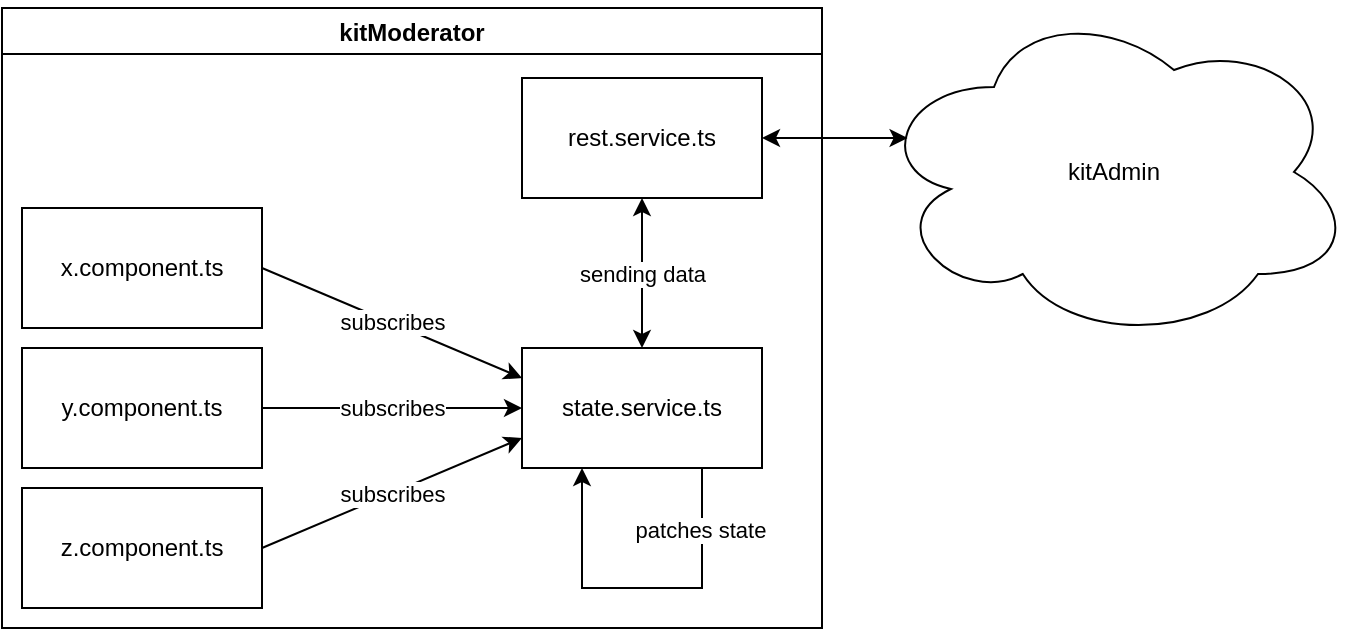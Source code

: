 <mxfile version="20.0.4" type="device"><diagram id="TVo7nChH-zF94lLPdJEz" name="Page-1"><mxGraphModel dx="1422" dy="754" grid="1" gridSize="10" guides="1" tooltips="1" connect="1" arrows="1" fold="1" page="1" pageScale="1" pageWidth="827" pageHeight="1169" math="0" shadow="0"><root><mxCell id="0"/><mxCell id="1" parent="0"/><mxCell id="nERu6-ndi3wFCOFbTbAG-1" value="kitAdmin" style="ellipse;shape=cloud;whiteSpace=wrap;html=1;" vertex="1" parent="1"><mxGeometry x="736" y="67" width="240" height="170" as="geometry"/></mxCell><mxCell id="nERu6-ndi3wFCOFbTbAG-4" value="rest.service.ts" style="rounded=0;whiteSpace=wrap;html=1;" vertex="1" parent="1"><mxGeometry x="560" y="105" width="120" height="60" as="geometry"/></mxCell><mxCell id="nERu6-ndi3wFCOFbTbAG-5" value="" style="endArrow=classic;startArrow=classic;html=1;rounded=0;exitX=1;exitY=0.5;exitDx=0;exitDy=0;entryX=0.07;entryY=0.4;entryDx=0;entryDy=0;entryPerimeter=0;" edge="1" parent="1" source="nERu6-ndi3wFCOFbTbAG-4" target="nERu6-ndi3wFCOFbTbAG-1"><mxGeometry width="50" height="50" relative="1" as="geometry"><mxPoint x="800" y="190" as="sourcePoint"/><mxPoint x="850" y="140" as="targetPoint"/></mxGeometry></mxCell><mxCell id="nERu6-ndi3wFCOFbTbAG-6" value="state.service.ts" style="rounded=0;whiteSpace=wrap;html=1;" vertex="1" parent="1"><mxGeometry x="560" y="240" width="120" height="60" as="geometry"/></mxCell><mxCell id="nERu6-ndi3wFCOFbTbAG-7" value="x.component.ts" style="rounded=0;whiteSpace=wrap;html=1;" vertex="1" parent="1"><mxGeometry x="310" y="170" width="120" height="60" as="geometry"/></mxCell><mxCell id="nERu6-ndi3wFCOFbTbAG-10" value="" style="endArrow=classic;html=1;rounded=0;exitX=0.75;exitY=1;exitDx=0;exitDy=0;entryX=0.25;entryY=1;entryDx=0;entryDy=0;" edge="1" parent="1" source="nERu6-ndi3wFCOFbTbAG-6" target="nERu6-ndi3wFCOFbTbAG-6"><mxGeometry width="50" height="50" relative="1" as="geometry"><mxPoint x="740" y="290" as="sourcePoint"/><mxPoint x="790" y="240" as="targetPoint"/><Array as="points"><mxPoint x="650" y="360"/><mxPoint x="590" y="360"/></Array></mxGeometry></mxCell><mxCell id="nERu6-ndi3wFCOFbTbAG-11" value="patches state" style="edgeLabel;html=1;align=center;verticalAlign=middle;resizable=0;points=[];" vertex="1" connectable="0" parent="nERu6-ndi3wFCOFbTbAG-10"><mxGeometry x="-0.659" y="-1" relative="1" as="geometry"><mxPoint as="offset"/></mxGeometry></mxCell><mxCell id="nERu6-ndi3wFCOFbTbAG-12" value="sending data" style="endArrow=classic;startArrow=classic;html=1;rounded=0;entryX=0.5;entryY=1;entryDx=0;entryDy=0;exitX=0.5;exitY=0;exitDx=0;exitDy=0;" edge="1" parent="1" source="nERu6-ndi3wFCOFbTbAG-6" target="nERu6-ndi3wFCOFbTbAG-4"><mxGeometry width="50" height="50" relative="1" as="geometry"><mxPoint x="610" y="240" as="sourcePoint"/><mxPoint x="660" y="190" as="targetPoint"/></mxGeometry></mxCell><mxCell id="nERu6-ndi3wFCOFbTbAG-13" value="y.component.ts" style="rounded=0;whiteSpace=wrap;html=1;" vertex="1" parent="1"><mxGeometry x="310" y="240" width="120" height="60" as="geometry"/></mxCell><mxCell id="nERu6-ndi3wFCOFbTbAG-14" value="z.component.ts" style="rounded=0;whiteSpace=wrap;html=1;" vertex="1" parent="1"><mxGeometry x="310" y="310" width="120" height="60" as="geometry"/></mxCell><mxCell id="nERu6-ndi3wFCOFbTbAG-16" value="subscribes" style="endArrow=classic;html=1;rounded=0;exitX=1;exitY=0.5;exitDx=0;exitDy=0;entryX=0;entryY=0.5;entryDx=0;entryDy=0;" edge="1" parent="1" source="nERu6-ndi3wFCOFbTbAG-13" target="nERu6-ndi3wFCOFbTbAG-6"><mxGeometry width="50" height="50" relative="1" as="geometry"><mxPoint x="410" y="145" as="sourcePoint"/><mxPoint x="570" y="280" as="targetPoint"/></mxGeometry></mxCell><mxCell id="nERu6-ndi3wFCOFbTbAG-17" value="subscribes" style="endArrow=classic;html=1;rounded=0;exitX=1;exitY=0.5;exitDx=0;exitDy=0;entryX=0;entryY=0.75;entryDx=0;entryDy=0;" edge="1" parent="1" source="nERu6-ndi3wFCOFbTbAG-14" target="nERu6-ndi3wFCOFbTbAG-6"><mxGeometry width="50" height="50" relative="1" as="geometry"><mxPoint x="410" y="215" as="sourcePoint"/><mxPoint x="570" y="280" as="targetPoint"/></mxGeometry></mxCell><mxCell id="nERu6-ndi3wFCOFbTbAG-19" value="kitModerator" style="swimlane;" vertex="1" parent="1"><mxGeometry x="300" y="70" width="410" height="310" as="geometry"/></mxCell><mxCell id="nERu6-ndi3wFCOFbTbAG-23" value="subscribes" style="endArrow=classic;html=1;rounded=0;exitX=1;exitY=0.5;exitDx=0;exitDy=0;entryX=0;entryY=0.25;entryDx=0;entryDy=0;" edge="1" parent="1" source="nERu6-ndi3wFCOFbTbAG-7" target="nERu6-ndi3wFCOFbTbAG-6"><mxGeometry width="50" height="50" relative="1" as="geometry"><mxPoint x="150" y="470" as="sourcePoint"/><mxPoint x="200" y="420" as="targetPoint"/></mxGeometry></mxCell></root></mxGraphModel></diagram></mxfile>